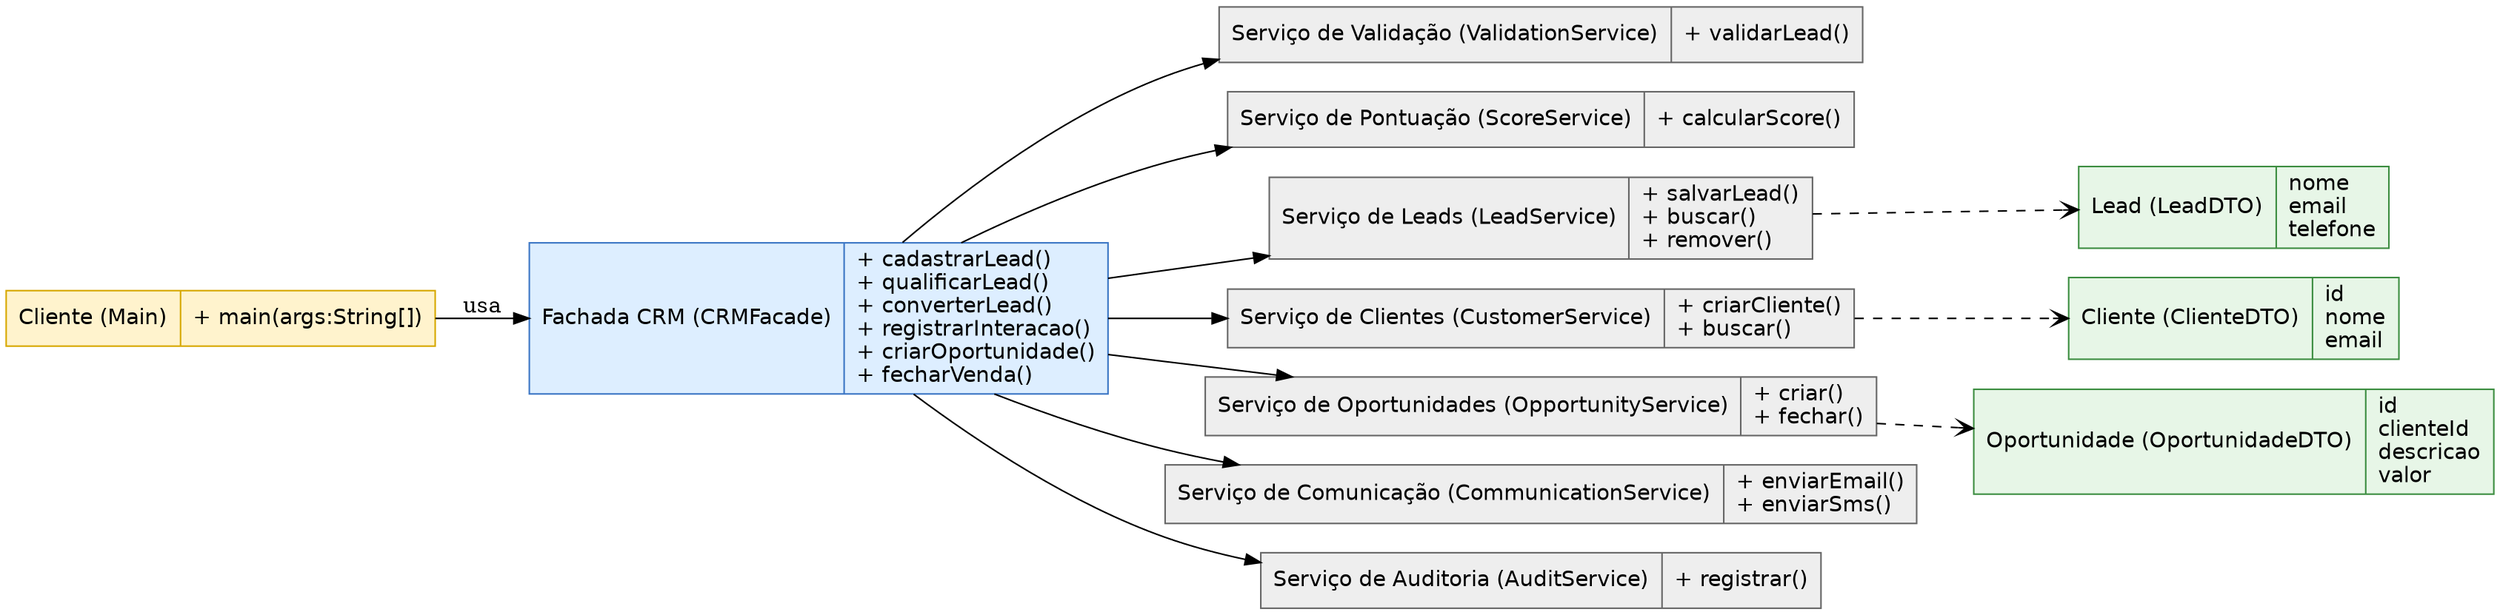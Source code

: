 digraph CRM_Facade {
    rankdir=LR;
    node [shape=record, fontname=Helvetica];

    Cliente [label="{Cliente (Main)|+ main(args:String[])}", style=filled, fillcolor="#FFF3CD", color="#D6A700"];
    Fachada [label="{Fachada CRM (CRMFacade)|+ cadastrarLead()\l+ qualificarLead()\l+ converterLead()\l+ registrarInteracao()\l+ criarOportunidade()\l+ fecharVenda()\l}", style=filled, fillcolor="#DDEEFF", color="#3A75C4"];

    Validacao [label="{Serviço de Validação (ValidationService)|+ validarLead()}", style=filled, fillcolor="#EEEEEE", color="#666666"];
    Pontuacao [label="{Serviço de Pontuação (ScoreService)|+ calcularScore()}", style=filled, fillcolor="#EEEEEE", color="#666666"];
    Leads [label="{Serviço de Leads (LeadService)|+ salvarLead()\l+ buscar()\l+ remover()\l}", style=filled, fillcolor="#EEEEEE", color="#666666"];
    Clientes [label="{Serviço de Clientes (CustomerService)|+ criarCliente()\l+ buscar()\l}", style=filled, fillcolor="#EEEEEE", color="#666666"];
    Oportunidades [label="{Serviço de Oportunidades (OpportunityService)|+ criar()\l+ fechar()\l}", style=filled, fillcolor="#EEEEEE", color="#666666"];
    Comunicacao [label="{Serviço de Comunicação (CommunicationService)|+ enviarEmail()\l+ enviarSms()\l}", style=filled, fillcolor="#EEEEEE", color="#666666"];
    Auditoria [label="{Serviço de Auditoria (AuditService)|+ registrar()}", style=filled, fillcolor="#EEEEEE", color="#666666"];

    LeadDTO [label="{Lead (LeadDTO)|nome\lemail\ltelefone\l}", style=filled, fillcolor="#E7F6E7", color="#3C8D40"];
    ClienteDTO [label="{Cliente (ClienteDTO)|id\lnome\lemail\l}", style=filled, fillcolor="#E7F6E7", color="#3C8D40"];
    OportunidadeDTO [label="{Oportunidade (OportunidadeDTO)|id\lclienteId\ldescricao\lvalor\l}", style=filled, fillcolor="#E7F6E7", color="#3C8D40"];

    Cliente -> Fachada [label="usa"];
    Fachada -> Validacao;
    Fachada -> Pontuacao;
    Fachada -> Leads;
    Fachada -> Clientes;
    Fachada -> Oportunidades;
    Fachada -> Comunicacao;
    Fachada -> Auditoria;

    Leads -> LeadDTO [style=dashed, arrowhead=vee];
    Clientes -> ClienteDTO [style=dashed, arrowhead=vee];
    Oportunidades -> OportunidadeDTO [style=dashed, arrowhead=vee];
}